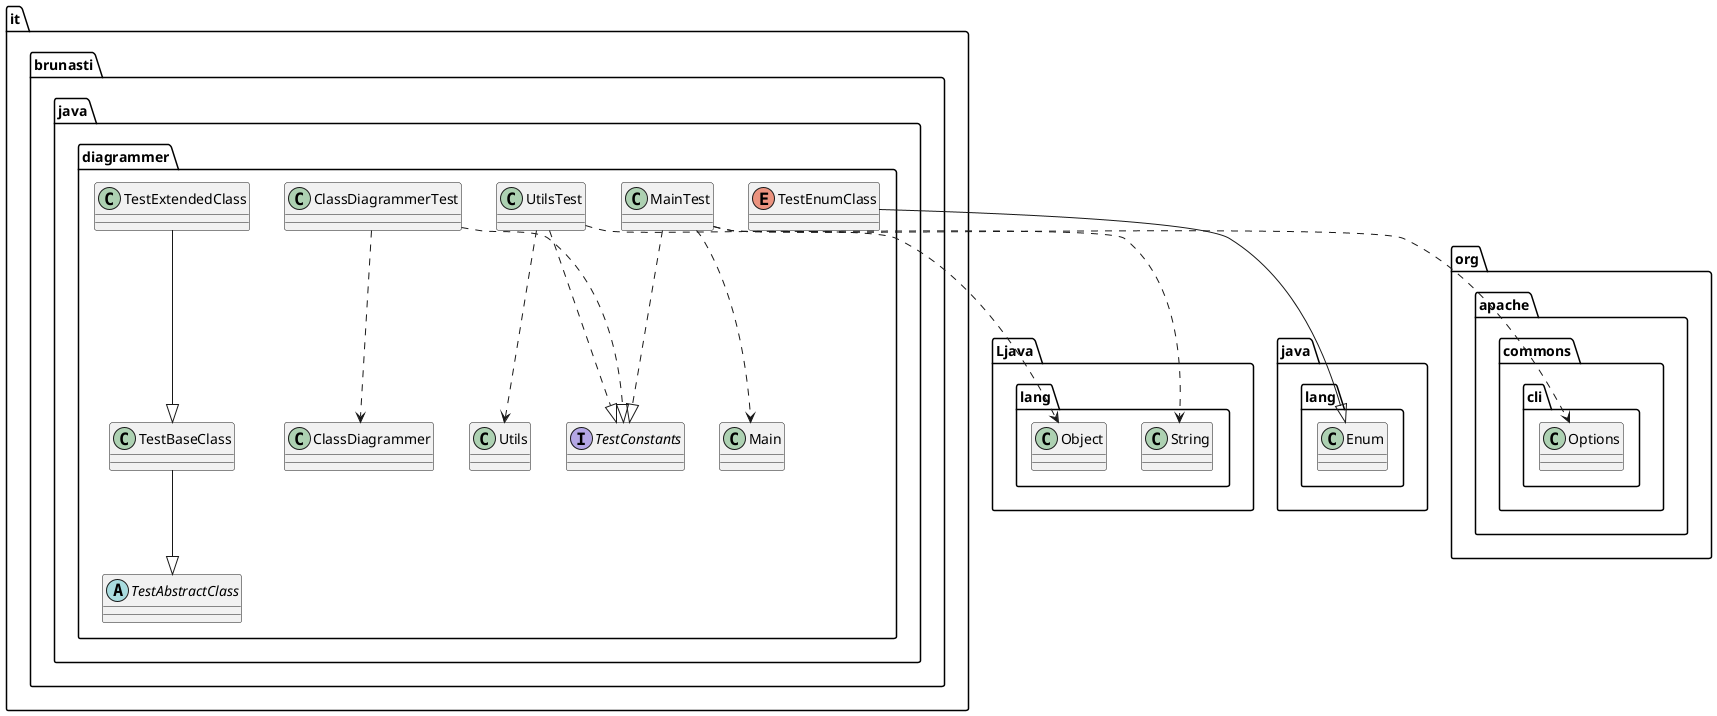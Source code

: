 @startuml
'https://plantuml.com/class-diagram

' GENERATE CLASS DIAGRAM ===========
' Generator       : it.brunasti.java.diagrammer.ClassDiagrammer
' Path            : [./target/test-classes]
' Configuration   : []
' Generated at    : Mon Mar 25 14:19:17 CET 2024



' CLASSES =======
class it.brunasti.java.diagrammer.ClassDiagrammerTest
class it.brunasti.java.diagrammer.UtilsTest
class it.brunasti.java.diagrammer.TestBaseClass
enum it.brunasti.java.diagrammer.TestEnumClass
interface it.brunasti.java.diagrammer.TestConstants
class it.brunasti.java.diagrammer.MainTest
class it.brunasti.java.diagrammer.TestExtendedClass
abstract it.brunasti.java.diagrammer.TestAbstractClass

' INHERITANCES =======
it.brunasti.java.diagrammer.TestBaseClass --|> it.brunasti.java.diagrammer.TestAbstractClass
it.brunasti.java.diagrammer.TestEnumClass --|> java.lang.Enum
it.brunasti.java.diagrammer.TestExtendedClass --|> it.brunasti.java.diagrammer.TestBaseClass

' IMPLEMENT INTERFACE =======
it.brunasti.java.diagrammer.ClassDiagrammerTest ..|> it.brunasti.java.diagrammer.TestConstants
it.brunasti.java.diagrammer.UtilsTest ..|> it.brunasti.java.diagrammer.TestConstants
it.brunasti.java.diagrammer.MainTest ..|> it.brunasti.java.diagrammer.TestConstants

' FIELDS =======

' USES =======
it.brunasti.java.diagrammer.ClassDiagrammerTest ..> it.brunasti.java.diagrammer.ClassDiagrammer
it.brunasti.java.diagrammer.UtilsTest ..> it.brunasti.java.diagrammer.Utils
it.brunasti.java.diagrammer.UtilsTest ..> Ljava.lang.Object
it.brunasti.java.diagrammer.MainTest ..> it.brunasti.java.diagrammer.Main
it.brunasti.java.diagrammer.MainTest ..> Ljava.lang.String
it.brunasti.java.diagrammer.MainTest ..> org.apache.commons.cli.Options


@enduml
